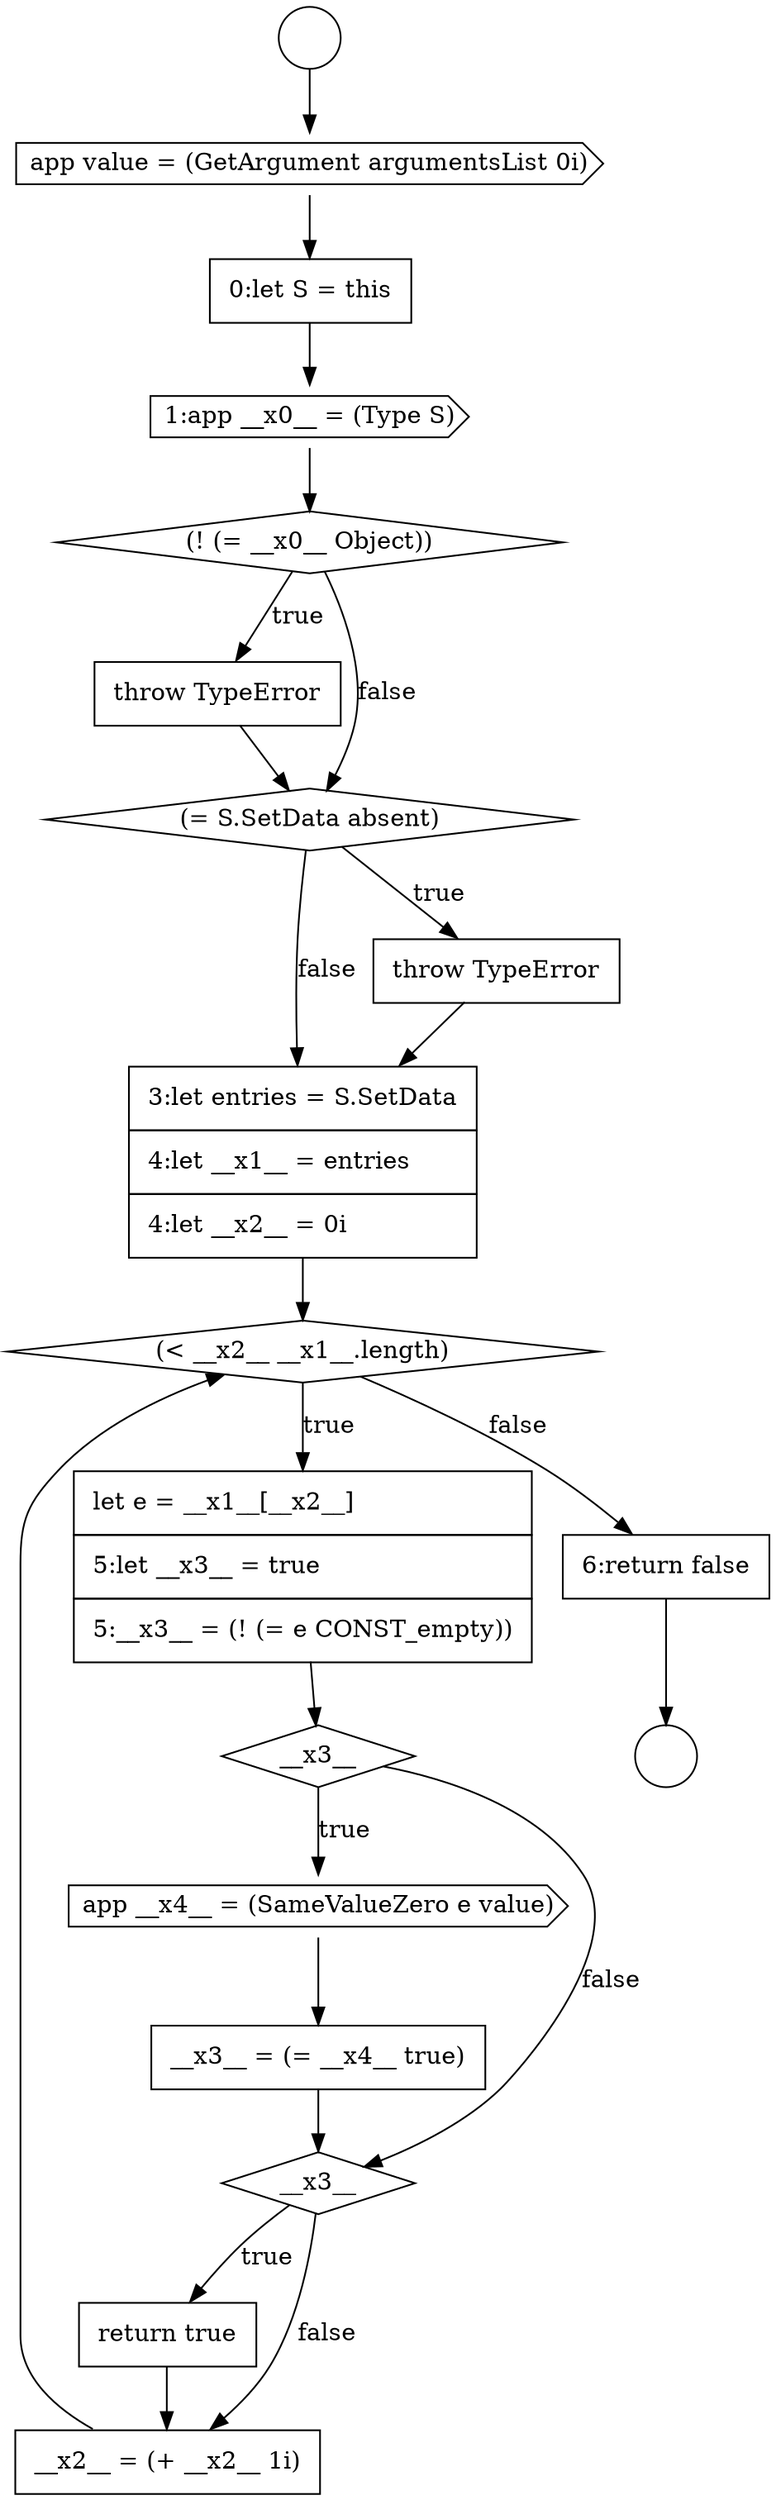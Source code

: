 digraph {
  node15874 [shape=diamond, label=<<font color="black">(! (= __x0__ Object))</font>> color="black" fillcolor="white" style=filled]
  node15885 [shape=none, margin=0, label=<<font color="black">
    <table border="0" cellborder="1" cellspacing="0" cellpadding="10">
      <tr><td align="left">return true</td></tr>
    </table>
  </font>> color="black" fillcolor="white" style=filled]
  node15870 [shape=circle label=" " color="black" fillcolor="white" style=filled]
  node15881 [shape=diamond, label=<<font color="black">__x3__</font>> color="black" fillcolor="white" style=filled]
  node15878 [shape=none, margin=0, label=<<font color="black">
    <table border="0" cellborder="1" cellspacing="0" cellpadding="10">
      <tr><td align="left">3:let entries = S.SetData</td></tr>
      <tr><td align="left">4:let __x1__ = entries</td></tr>
      <tr><td align="left">4:let __x2__ = 0i</td></tr>
    </table>
  </font>> color="black" fillcolor="white" style=filled]
  node15873 [shape=cds, label=<<font color="black">1:app __x0__ = (Type S)</font>> color="black" fillcolor="white" style=filled]
  node15886 [shape=none, margin=0, label=<<font color="black">
    <table border="0" cellborder="1" cellspacing="0" cellpadding="10">
      <tr><td align="left">__x2__ = (+ __x2__ 1i)</td></tr>
    </table>
  </font>> color="black" fillcolor="white" style=filled]
  node15882 [shape=cds, label=<<font color="black">app __x4__ = (SameValueZero e value)</font>> color="black" fillcolor="white" style=filled]
  node15877 [shape=none, margin=0, label=<<font color="black">
    <table border="0" cellborder="1" cellspacing="0" cellpadding="10">
      <tr><td align="left">throw TypeError</td></tr>
    </table>
  </font>> color="black" fillcolor="white" style=filled]
  node15880 [shape=none, margin=0, label=<<font color="black">
    <table border="0" cellborder="1" cellspacing="0" cellpadding="10">
      <tr><td align="left">let e = __x1__[__x2__]</td></tr>
      <tr><td align="left">5:let __x3__ = true</td></tr>
      <tr><td align="left">5:__x3__ = (! (= e CONST_empty))</td></tr>
    </table>
  </font>> color="black" fillcolor="white" style=filled]
  node15871 [shape=cds, label=<<font color="black">app value = (GetArgument argumentsList 0i)</font>> color="black" fillcolor="white" style=filled]
  node15883 [shape=none, margin=0, label=<<font color="black">
    <table border="0" cellborder="1" cellspacing="0" cellpadding="10">
      <tr><td align="left">__x3__ = (= __x4__ true)</td></tr>
    </table>
  </font>> color="black" fillcolor="white" style=filled]
  node15869 [shape=circle label=" " color="black" fillcolor="white" style=filled]
  node15875 [shape=none, margin=0, label=<<font color="black">
    <table border="0" cellborder="1" cellspacing="0" cellpadding="10">
      <tr><td align="left">throw TypeError</td></tr>
    </table>
  </font>> color="black" fillcolor="white" style=filled]
  node15872 [shape=none, margin=0, label=<<font color="black">
    <table border="0" cellborder="1" cellspacing="0" cellpadding="10">
      <tr><td align="left">0:let S = this</td></tr>
    </table>
  </font>> color="black" fillcolor="white" style=filled]
  node15876 [shape=diamond, label=<<font color="black">(= S.SetData absent)</font>> color="black" fillcolor="white" style=filled]
  node15887 [shape=none, margin=0, label=<<font color="black">
    <table border="0" cellborder="1" cellspacing="0" cellpadding="10">
      <tr><td align="left">6:return false</td></tr>
    </table>
  </font>> color="black" fillcolor="white" style=filled]
  node15884 [shape=diamond, label=<<font color="black">__x3__</font>> color="black" fillcolor="white" style=filled]
  node15879 [shape=diamond, label=<<font color="black">(&lt; __x2__ __x1__.length)</font>> color="black" fillcolor="white" style=filled]
  node15887 -> node15870 [ color="black"]
  node15873 -> node15874 [ color="black"]
  node15872 -> node15873 [ color="black"]
  node15871 -> node15872 [ color="black"]
  node15881 -> node15882 [label=<<font color="black">true</font>> color="black"]
  node15881 -> node15884 [label=<<font color="black">false</font>> color="black"]
  node15879 -> node15880 [label=<<font color="black">true</font>> color="black"]
  node15879 -> node15887 [label=<<font color="black">false</font>> color="black"]
  node15880 -> node15881 [ color="black"]
  node15878 -> node15879 [ color="black"]
  node15883 -> node15884 [ color="black"]
  node15875 -> node15876 [ color="black"]
  node15885 -> node15886 [ color="black"]
  node15869 -> node15871 [ color="black"]
  node15877 -> node15878 [ color="black"]
  node15886 -> node15879 [ color="black"]
  node15874 -> node15875 [label=<<font color="black">true</font>> color="black"]
  node15874 -> node15876 [label=<<font color="black">false</font>> color="black"]
  node15876 -> node15877 [label=<<font color="black">true</font>> color="black"]
  node15876 -> node15878 [label=<<font color="black">false</font>> color="black"]
  node15884 -> node15885 [label=<<font color="black">true</font>> color="black"]
  node15884 -> node15886 [label=<<font color="black">false</font>> color="black"]
  node15882 -> node15883 [ color="black"]
}
